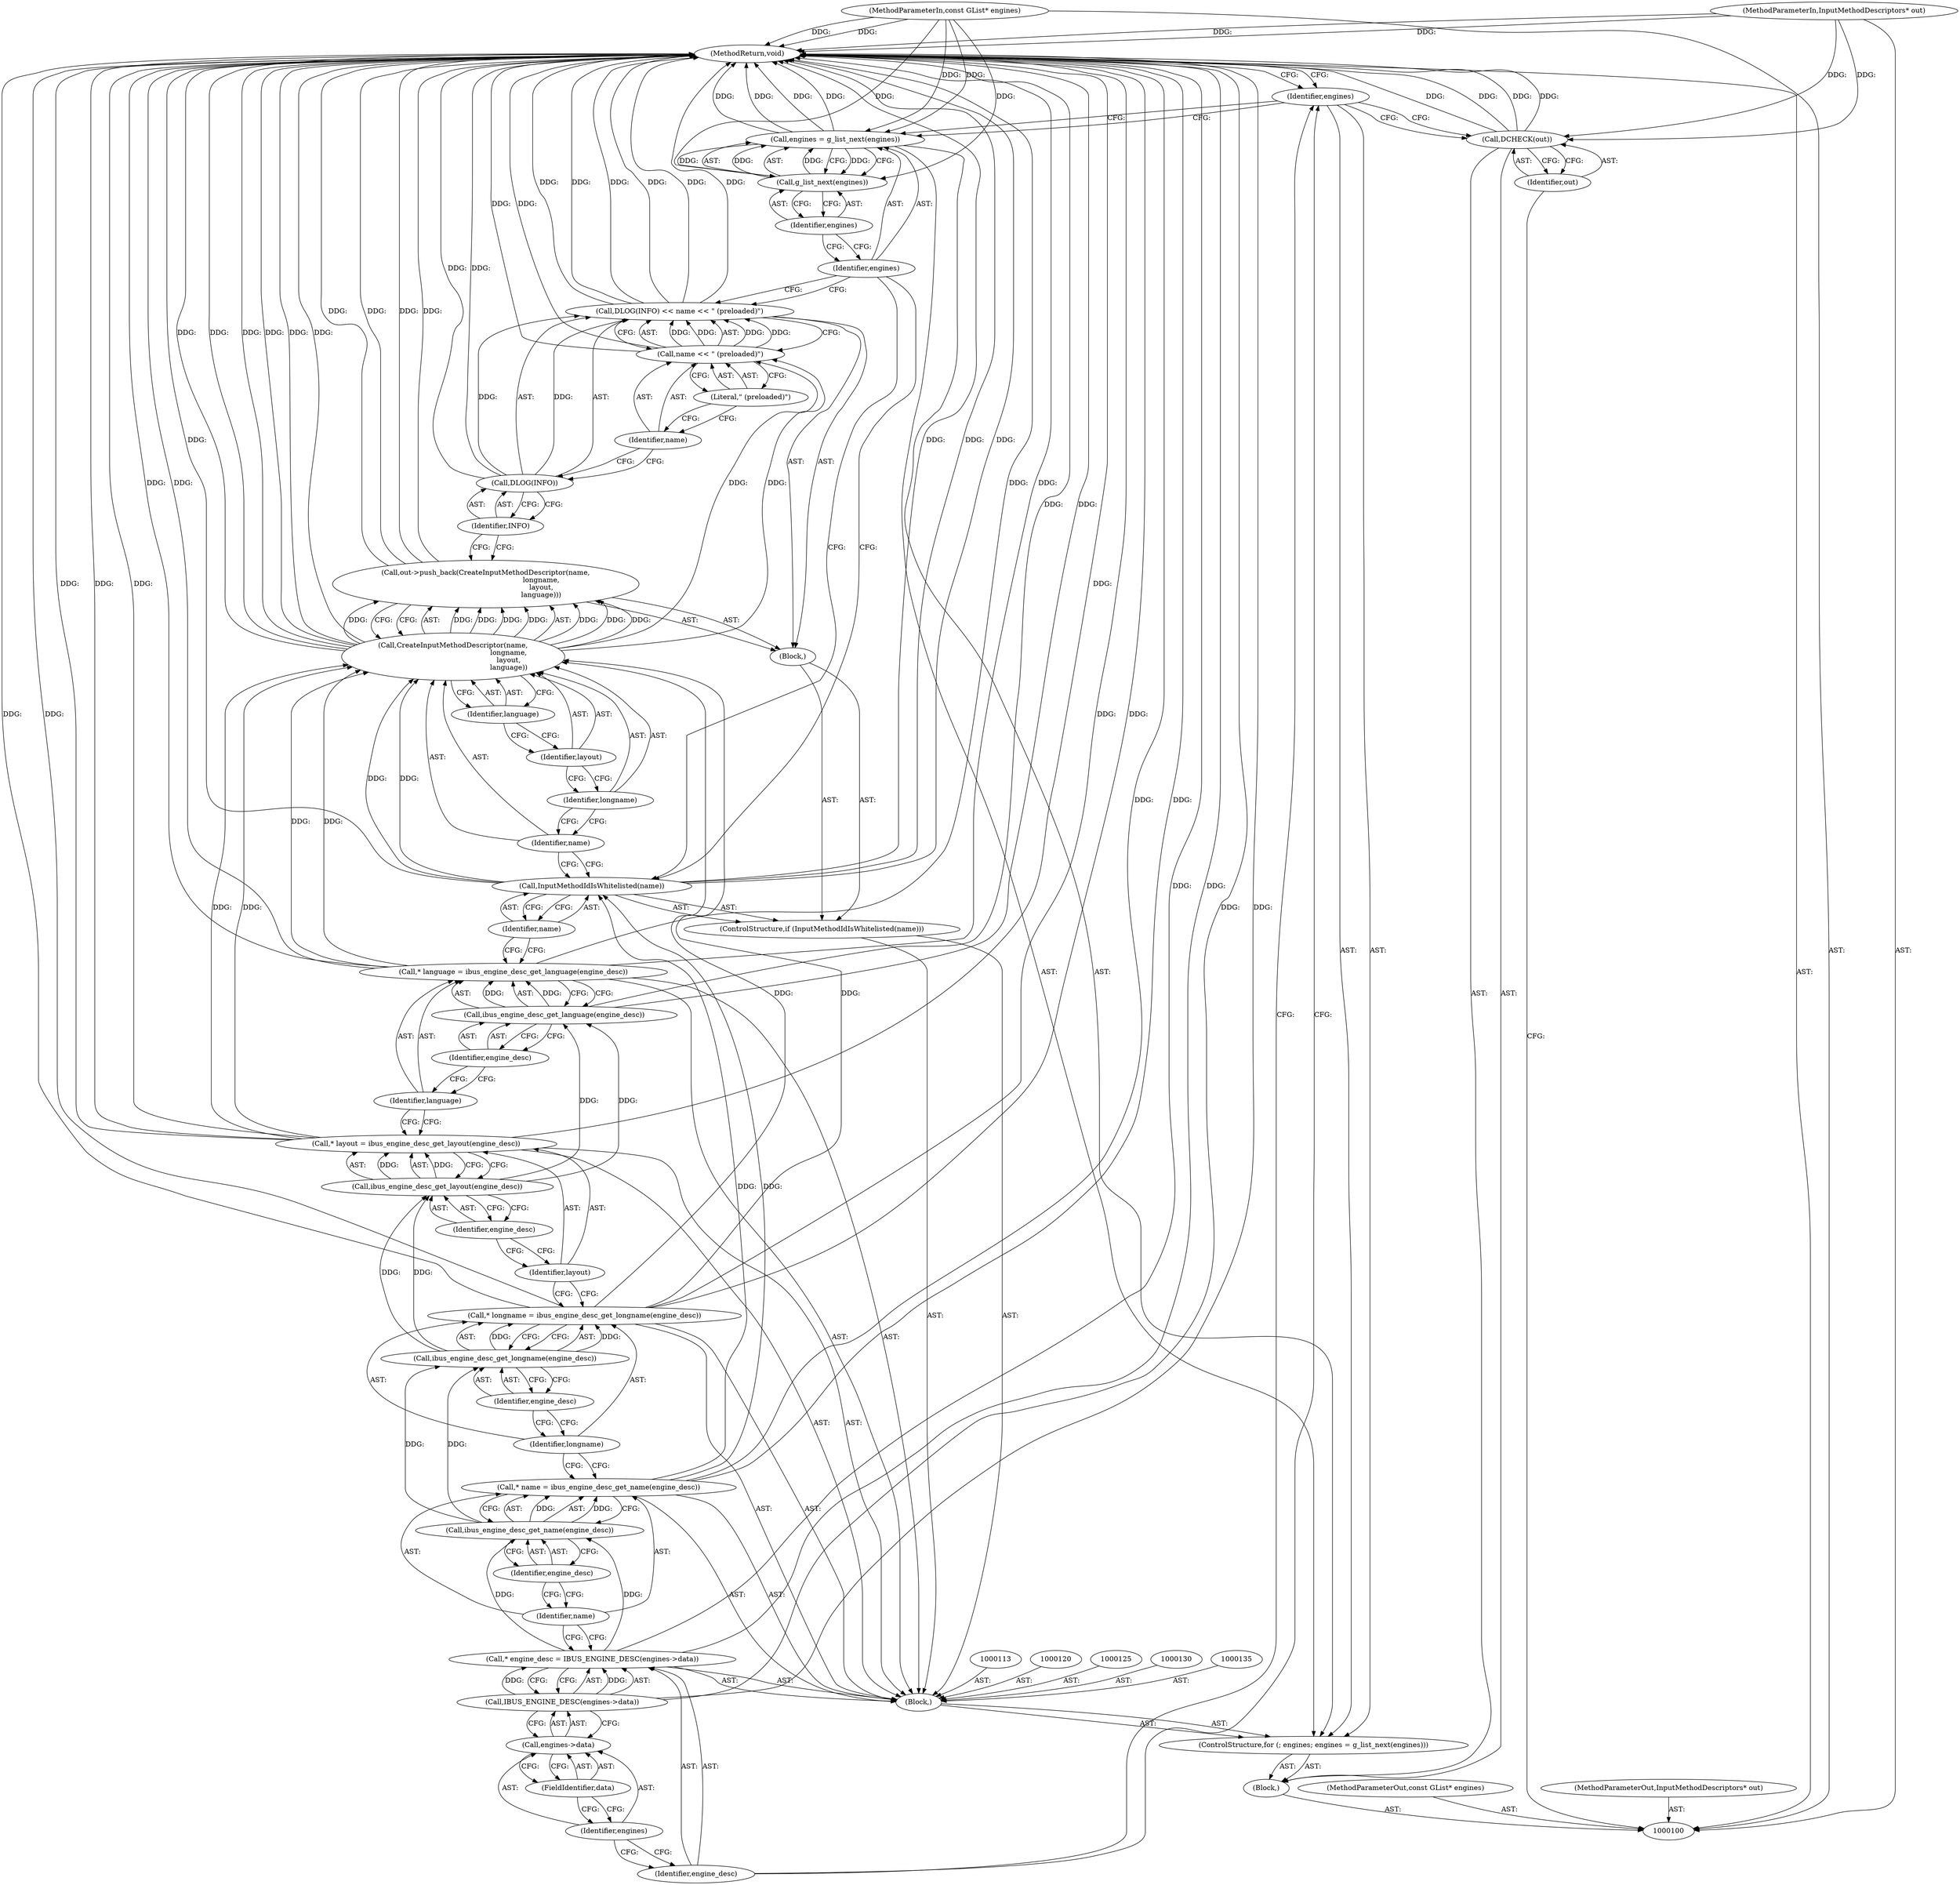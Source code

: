 digraph "1_Chrome_dc7b094a338c6c521f918f478e993f0f74bbea0d_41" {
"1000156" [label="(MethodReturn,void)"];
"1000101" [label="(MethodParameterIn,const GList* engines)"];
"1000227" [label="(MethodParameterOut,const GList* engines)"];
"1000102" [label="(MethodParameterIn,InputMethodDescriptors* out)"];
"1000228" [label="(MethodParameterOut,InputMethodDescriptors* out)"];
"1000103" [label="(Block,)"];
"1000145" [label="(Call,CreateInputMethodDescriptor(name,\n                                                  longname,\n                                                  layout,\n                                                  language))"];
"1000146" [label="(Identifier,name)"];
"1000144" [label="(Call,out->push_back(CreateInputMethodDescriptor(name,\n                                                  longname,\n                                                  layout,\n                                                  language)))"];
"1000147" [label="(Identifier,longname)"];
"1000148" [label="(Identifier,layout)"];
"1000149" [label="(Identifier,language)"];
"1000152" [label="(Identifier,INFO)"];
"1000153" [label="(Call,name << \" (preloaded)\")"];
"1000154" [label="(Identifier,name)"];
"1000155" [label="(Literal,\" (preloaded)\")"];
"1000150" [label="(Call,DLOG(INFO) << name << \" (preloaded)\")"];
"1000151" [label="(Call,DLOG(INFO))"];
"1000104" [label="(Call,DCHECK(out))"];
"1000105" [label="(Identifier,out)"];
"1000108" [label="(Call,engines = g_list_next(engines))"];
"1000109" [label="(Identifier,engines)"];
"1000106" [label="(ControlStructure,for (; engines; engines = g_list_next(engines)))"];
"1000110" [label="(Call,g_list_next(engines))"];
"1000111" [label="(Identifier,engines)"];
"1000107" [label="(Identifier,engines)"];
"1000114" [label="(Call,* engine_desc = IBUS_ENGINE_DESC(engines->data))"];
"1000115" [label="(Identifier,engine_desc)"];
"1000116" [label="(Call,IBUS_ENGINE_DESC(engines->data))"];
"1000117" [label="(Call,engines->data)"];
"1000118" [label="(Identifier,engines)"];
"1000119" [label="(FieldIdentifier,data)"];
"1000121" [label="(Call,* name = ibus_engine_desc_get_name(engine_desc))"];
"1000122" [label="(Identifier,name)"];
"1000123" [label="(Call,ibus_engine_desc_get_name(engine_desc))"];
"1000124" [label="(Identifier,engine_desc)"];
"1000126" [label="(Call,* longname = ibus_engine_desc_get_longname(engine_desc))"];
"1000127" [label="(Identifier,longname)"];
"1000128" [label="(Call,ibus_engine_desc_get_longname(engine_desc))"];
"1000129" [label="(Identifier,engine_desc)"];
"1000131" [label="(Call,* layout = ibus_engine_desc_get_layout(engine_desc))"];
"1000132" [label="(Identifier,layout)"];
"1000133" [label="(Call,ibus_engine_desc_get_layout(engine_desc))"];
"1000134" [label="(Identifier,engine_desc)"];
"1000136" [label="(Call,* language = ibus_engine_desc_get_language(engine_desc))"];
"1000137" [label="(Identifier,language)"];
"1000138" [label="(Call,ibus_engine_desc_get_language(engine_desc))"];
"1000112" [label="(Block,)"];
"1000139" [label="(Identifier,engine_desc)"];
"1000142" [label="(Identifier,name)"];
"1000140" [label="(ControlStructure,if (InputMethodIdIsWhitelisted(name)))"];
"1000143" [label="(Block,)"];
"1000141" [label="(Call,InputMethodIdIsWhitelisted(name))"];
"1000156" -> "1000100"  [label="AST: "];
"1000156" -> "1000107"  [label="CFG: "];
"1000116" -> "1000156"  [label="DDG: "];
"1000141" -> "1000156"  [label="DDG: "];
"1000141" -> "1000156"  [label="DDG: "];
"1000150" -> "1000156"  [label="DDG: "];
"1000150" -> "1000156"  [label="DDG: "];
"1000150" -> "1000156"  [label="DDG: "];
"1000104" -> "1000156"  [label="DDG: "];
"1000104" -> "1000156"  [label="DDG: "];
"1000151" -> "1000156"  [label="DDG: "];
"1000144" -> "1000156"  [label="DDG: "];
"1000144" -> "1000156"  [label="DDG: "];
"1000153" -> "1000156"  [label="DDG: "];
"1000121" -> "1000156"  [label="DDG: "];
"1000131" -> "1000156"  [label="DDG: "];
"1000131" -> "1000156"  [label="DDG: "];
"1000138" -> "1000156"  [label="DDG: "];
"1000145" -> "1000156"  [label="DDG: "];
"1000145" -> "1000156"  [label="DDG: "];
"1000145" -> "1000156"  [label="DDG: "];
"1000126" -> "1000156"  [label="DDG: "];
"1000126" -> "1000156"  [label="DDG: "];
"1000102" -> "1000156"  [label="DDG: "];
"1000101" -> "1000156"  [label="DDG: "];
"1000108" -> "1000156"  [label="DDG: "];
"1000108" -> "1000156"  [label="DDG: "];
"1000136" -> "1000156"  [label="DDG: "];
"1000136" -> "1000156"  [label="DDG: "];
"1000114" -> "1000156"  [label="DDG: "];
"1000101" -> "1000100"  [label="AST: "];
"1000101" -> "1000156"  [label="DDG: "];
"1000101" -> "1000108"  [label="DDG: "];
"1000101" -> "1000110"  [label="DDG: "];
"1000227" -> "1000100"  [label="AST: "];
"1000102" -> "1000100"  [label="AST: "];
"1000102" -> "1000156"  [label="DDG: "];
"1000102" -> "1000104"  [label="DDG: "];
"1000228" -> "1000100"  [label="AST: "];
"1000103" -> "1000100"  [label="AST: "];
"1000104" -> "1000103"  [label="AST: "];
"1000106" -> "1000103"  [label="AST: "];
"1000145" -> "1000144"  [label="AST: "];
"1000145" -> "1000149"  [label="CFG: "];
"1000146" -> "1000145"  [label="AST: "];
"1000147" -> "1000145"  [label="AST: "];
"1000148" -> "1000145"  [label="AST: "];
"1000149" -> "1000145"  [label="AST: "];
"1000144" -> "1000145"  [label="CFG: "];
"1000145" -> "1000156"  [label="DDG: "];
"1000145" -> "1000156"  [label="DDG: "];
"1000145" -> "1000156"  [label="DDG: "];
"1000145" -> "1000144"  [label="DDG: "];
"1000145" -> "1000144"  [label="DDG: "];
"1000145" -> "1000144"  [label="DDG: "];
"1000145" -> "1000144"  [label="DDG: "];
"1000141" -> "1000145"  [label="DDG: "];
"1000126" -> "1000145"  [label="DDG: "];
"1000131" -> "1000145"  [label="DDG: "];
"1000136" -> "1000145"  [label="DDG: "];
"1000145" -> "1000153"  [label="DDG: "];
"1000146" -> "1000145"  [label="AST: "];
"1000146" -> "1000141"  [label="CFG: "];
"1000147" -> "1000146"  [label="CFG: "];
"1000144" -> "1000143"  [label="AST: "];
"1000144" -> "1000145"  [label="CFG: "];
"1000145" -> "1000144"  [label="AST: "];
"1000152" -> "1000144"  [label="CFG: "];
"1000144" -> "1000156"  [label="DDG: "];
"1000144" -> "1000156"  [label="DDG: "];
"1000145" -> "1000144"  [label="DDG: "];
"1000145" -> "1000144"  [label="DDG: "];
"1000145" -> "1000144"  [label="DDG: "];
"1000145" -> "1000144"  [label="DDG: "];
"1000147" -> "1000145"  [label="AST: "];
"1000147" -> "1000146"  [label="CFG: "];
"1000148" -> "1000147"  [label="CFG: "];
"1000148" -> "1000145"  [label="AST: "];
"1000148" -> "1000147"  [label="CFG: "];
"1000149" -> "1000148"  [label="CFG: "];
"1000149" -> "1000145"  [label="AST: "];
"1000149" -> "1000148"  [label="CFG: "];
"1000145" -> "1000149"  [label="CFG: "];
"1000152" -> "1000151"  [label="AST: "];
"1000152" -> "1000144"  [label="CFG: "];
"1000151" -> "1000152"  [label="CFG: "];
"1000153" -> "1000150"  [label="AST: "];
"1000153" -> "1000155"  [label="CFG: "];
"1000154" -> "1000153"  [label="AST: "];
"1000155" -> "1000153"  [label="AST: "];
"1000150" -> "1000153"  [label="CFG: "];
"1000153" -> "1000156"  [label="DDG: "];
"1000153" -> "1000150"  [label="DDG: "];
"1000153" -> "1000150"  [label="DDG: "];
"1000145" -> "1000153"  [label="DDG: "];
"1000154" -> "1000153"  [label="AST: "];
"1000154" -> "1000151"  [label="CFG: "];
"1000155" -> "1000154"  [label="CFG: "];
"1000155" -> "1000153"  [label="AST: "];
"1000155" -> "1000154"  [label="CFG: "];
"1000153" -> "1000155"  [label="CFG: "];
"1000150" -> "1000143"  [label="AST: "];
"1000150" -> "1000153"  [label="CFG: "];
"1000151" -> "1000150"  [label="AST: "];
"1000153" -> "1000150"  [label="AST: "];
"1000109" -> "1000150"  [label="CFG: "];
"1000150" -> "1000156"  [label="DDG: "];
"1000150" -> "1000156"  [label="DDG: "];
"1000150" -> "1000156"  [label="DDG: "];
"1000151" -> "1000150"  [label="DDG: "];
"1000153" -> "1000150"  [label="DDG: "];
"1000153" -> "1000150"  [label="DDG: "];
"1000151" -> "1000150"  [label="AST: "];
"1000151" -> "1000152"  [label="CFG: "];
"1000152" -> "1000151"  [label="AST: "];
"1000154" -> "1000151"  [label="CFG: "];
"1000151" -> "1000156"  [label="DDG: "];
"1000151" -> "1000150"  [label="DDG: "];
"1000104" -> "1000103"  [label="AST: "];
"1000104" -> "1000105"  [label="CFG: "];
"1000105" -> "1000104"  [label="AST: "];
"1000107" -> "1000104"  [label="CFG: "];
"1000104" -> "1000156"  [label="DDG: "];
"1000104" -> "1000156"  [label="DDG: "];
"1000102" -> "1000104"  [label="DDG: "];
"1000105" -> "1000104"  [label="AST: "];
"1000105" -> "1000100"  [label="CFG: "];
"1000104" -> "1000105"  [label="CFG: "];
"1000108" -> "1000106"  [label="AST: "];
"1000108" -> "1000110"  [label="CFG: "];
"1000109" -> "1000108"  [label="AST: "];
"1000110" -> "1000108"  [label="AST: "];
"1000107" -> "1000108"  [label="CFG: "];
"1000108" -> "1000156"  [label="DDG: "];
"1000108" -> "1000156"  [label="DDG: "];
"1000110" -> "1000108"  [label="DDG: "];
"1000101" -> "1000108"  [label="DDG: "];
"1000108" -> "1000110"  [label="DDG: "];
"1000109" -> "1000108"  [label="AST: "];
"1000109" -> "1000150"  [label="CFG: "];
"1000109" -> "1000141"  [label="CFG: "];
"1000111" -> "1000109"  [label="CFG: "];
"1000106" -> "1000103"  [label="AST: "];
"1000107" -> "1000106"  [label="AST: "];
"1000108" -> "1000106"  [label="AST: "];
"1000112" -> "1000106"  [label="AST: "];
"1000110" -> "1000108"  [label="AST: "];
"1000110" -> "1000111"  [label="CFG: "];
"1000111" -> "1000110"  [label="AST: "];
"1000108" -> "1000110"  [label="CFG: "];
"1000110" -> "1000108"  [label="DDG: "];
"1000108" -> "1000110"  [label="DDG: "];
"1000101" -> "1000110"  [label="DDG: "];
"1000111" -> "1000110"  [label="AST: "];
"1000111" -> "1000109"  [label="CFG: "];
"1000110" -> "1000111"  [label="CFG: "];
"1000107" -> "1000106"  [label="AST: "];
"1000107" -> "1000108"  [label="CFG: "];
"1000107" -> "1000104"  [label="CFG: "];
"1000115" -> "1000107"  [label="CFG: "];
"1000156" -> "1000107"  [label="CFG: "];
"1000114" -> "1000112"  [label="AST: "];
"1000114" -> "1000116"  [label="CFG: "];
"1000115" -> "1000114"  [label="AST: "];
"1000116" -> "1000114"  [label="AST: "];
"1000122" -> "1000114"  [label="CFG: "];
"1000114" -> "1000156"  [label="DDG: "];
"1000116" -> "1000114"  [label="DDG: "];
"1000114" -> "1000123"  [label="DDG: "];
"1000115" -> "1000114"  [label="AST: "];
"1000115" -> "1000107"  [label="CFG: "];
"1000118" -> "1000115"  [label="CFG: "];
"1000116" -> "1000114"  [label="AST: "];
"1000116" -> "1000117"  [label="CFG: "];
"1000117" -> "1000116"  [label="AST: "];
"1000114" -> "1000116"  [label="CFG: "];
"1000116" -> "1000156"  [label="DDG: "];
"1000116" -> "1000114"  [label="DDG: "];
"1000117" -> "1000116"  [label="AST: "];
"1000117" -> "1000119"  [label="CFG: "];
"1000118" -> "1000117"  [label="AST: "];
"1000119" -> "1000117"  [label="AST: "];
"1000116" -> "1000117"  [label="CFG: "];
"1000118" -> "1000117"  [label="AST: "];
"1000118" -> "1000115"  [label="CFG: "];
"1000119" -> "1000118"  [label="CFG: "];
"1000119" -> "1000117"  [label="AST: "];
"1000119" -> "1000118"  [label="CFG: "];
"1000117" -> "1000119"  [label="CFG: "];
"1000121" -> "1000112"  [label="AST: "];
"1000121" -> "1000123"  [label="CFG: "];
"1000122" -> "1000121"  [label="AST: "];
"1000123" -> "1000121"  [label="AST: "];
"1000127" -> "1000121"  [label="CFG: "];
"1000121" -> "1000156"  [label="DDG: "];
"1000123" -> "1000121"  [label="DDG: "];
"1000121" -> "1000141"  [label="DDG: "];
"1000122" -> "1000121"  [label="AST: "];
"1000122" -> "1000114"  [label="CFG: "];
"1000124" -> "1000122"  [label="CFG: "];
"1000123" -> "1000121"  [label="AST: "];
"1000123" -> "1000124"  [label="CFG: "];
"1000124" -> "1000123"  [label="AST: "];
"1000121" -> "1000123"  [label="CFG: "];
"1000123" -> "1000121"  [label="DDG: "];
"1000114" -> "1000123"  [label="DDG: "];
"1000123" -> "1000128"  [label="DDG: "];
"1000124" -> "1000123"  [label="AST: "];
"1000124" -> "1000122"  [label="CFG: "];
"1000123" -> "1000124"  [label="CFG: "];
"1000126" -> "1000112"  [label="AST: "];
"1000126" -> "1000128"  [label="CFG: "];
"1000127" -> "1000126"  [label="AST: "];
"1000128" -> "1000126"  [label="AST: "];
"1000132" -> "1000126"  [label="CFG: "];
"1000126" -> "1000156"  [label="DDG: "];
"1000126" -> "1000156"  [label="DDG: "];
"1000128" -> "1000126"  [label="DDG: "];
"1000126" -> "1000145"  [label="DDG: "];
"1000127" -> "1000126"  [label="AST: "];
"1000127" -> "1000121"  [label="CFG: "];
"1000129" -> "1000127"  [label="CFG: "];
"1000128" -> "1000126"  [label="AST: "];
"1000128" -> "1000129"  [label="CFG: "];
"1000129" -> "1000128"  [label="AST: "];
"1000126" -> "1000128"  [label="CFG: "];
"1000128" -> "1000126"  [label="DDG: "];
"1000123" -> "1000128"  [label="DDG: "];
"1000128" -> "1000133"  [label="DDG: "];
"1000129" -> "1000128"  [label="AST: "];
"1000129" -> "1000127"  [label="CFG: "];
"1000128" -> "1000129"  [label="CFG: "];
"1000131" -> "1000112"  [label="AST: "];
"1000131" -> "1000133"  [label="CFG: "];
"1000132" -> "1000131"  [label="AST: "];
"1000133" -> "1000131"  [label="AST: "];
"1000137" -> "1000131"  [label="CFG: "];
"1000131" -> "1000156"  [label="DDG: "];
"1000131" -> "1000156"  [label="DDG: "];
"1000133" -> "1000131"  [label="DDG: "];
"1000131" -> "1000145"  [label="DDG: "];
"1000132" -> "1000131"  [label="AST: "];
"1000132" -> "1000126"  [label="CFG: "];
"1000134" -> "1000132"  [label="CFG: "];
"1000133" -> "1000131"  [label="AST: "];
"1000133" -> "1000134"  [label="CFG: "];
"1000134" -> "1000133"  [label="AST: "];
"1000131" -> "1000133"  [label="CFG: "];
"1000133" -> "1000131"  [label="DDG: "];
"1000128" -> "1000133"  [label="DDG: "];
"1000133" -> "1000138"  [label="DDG: "];
"1000134" -> "1000133"  [label="AST: "];
"1000134" -> "1000132"  [label="CFG: "];
"1000133" -> "1000134"  [label="CFG: "];
"1000136" -> "1000112"  [label="AST: "];
"1000136" -> "1000138"  [label="CFG: "];
"1000137" -> "1000136"  [label="AST: "];
"1000138" -> "1000136"  [label="AST: "];
"1000142" -> "1000136"  [label="CFG: "];
"1000136" -> "1000156"  [label="DDG: "];
"1000136" -> "1000156"  [label="DDG: "];
"1000138" -> "1000136"  [label="DDG: "];
"1000136" -> "1000145"  [label="DDG: "];
"1000137" -> "1000136"  [label="AST: "];
"1000137" -> "1000131"  [label="CFG: "];
"1000139" -> "1000137"  [label="CFG: "];
"1000138" -> "1000136"  [label="AST: "];
"1000138" -> "1000139"  [label="CFG: "];
"1000139" -> "1000138"  [label="AST: "];
"1000136" -> "1000138"  [label="CFG: "];
"1000138" -> "1000156"  [label="DDG: "];
"1000138" -> "1000136"  [label="DDG: "];
"1000133" -> "1000138"  [label="DDG: "];
"1000112" -> "1000106"  [label="AST: "];
"1000113" -> "1000112"  [label="AST: "];
"1000114" -> "1000112"  [label="AST: "];
"1000120" -> "1000112"  [label="AST: "];
"1000121" -> "1000112"  [label="AST: "];
"1000125" -> "1000112"  [label="AST: "];
"1000126" -> "1000112"  [label="AST: "];
"1000130" -> "1000112"  [label="AST: "];
"1000131" -> "1000112"  [label="AST: "];
"1000135" -> "1000112"  [label="AST: "];
"1000136" -> "1000112"  [label="AST: "];
"1000140" -> "1000112"  [label="AST: "];
"1000139" -> "1000138"  [label="AST: "];
"1000139" -> "1000137"  [label="CFG: "];
"1000138" -> "1000139"  [label="CFG: "];
"1000142" -> "1000141"  [label="AST: "];
"1000142" -> "1000136"  [label="CFG: "];
"1000141" -> "1000142"  [label="CFG: "];
"1000140" -> "1000112"  [label="AST: "];
"1000141" -> "1000140"  [label="AST: "];
"1000143" -> "1000140"  [label="AST: "];
"1000143" -> "1000140"  [label="AST: "];
"1000144" -> "1000143"  [label="AST: "];
"1000150" -> "1000143"  [label="AST: "];
"1000141" -> "1000140"  [label="AST: "];
"1000141" -> "1000142"  [label="CFG: "];
"1000142" -> "1000141"  [label="AST: "];
"1000146" -> "1000141"  [label="CFG: "];
"1000109" -> "1000141"  [label="CFG: "];
"1000141" -> "1000156"  [label="DDG: "];
"1000141" -> "1000156"  [label="DDG: "];
"1000121" -> "1000141"  [label="DDG: "];
"1000141" -> "1000145"  [label="DDG: "];
}
